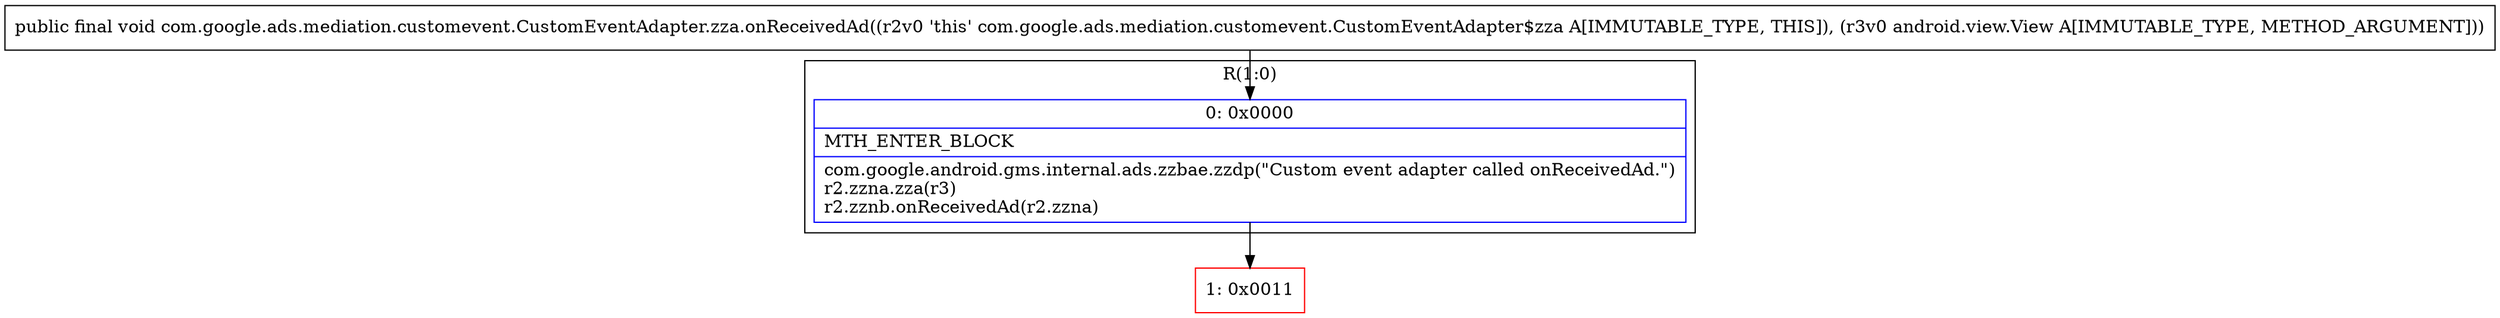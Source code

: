 digraph "CFG forcom.google.ads.mediation.customevent.CustomEventAdapter.zza.onReceivedAd(Landroid\/view\/View;)V" {
subgraph cluster_Region_1132891347 {
label = "R(1:0)";
node [shape=record,color=blue];
Node_0 [shape=record,label="{0\:\ 0x0000|MTH_ENTER_BLOCK\l|com.google.android.gms.internal.ads.zzbae.zzdp(\"Custom event adapter called onReceivedAd.\")\lr2.zzna.zza(r3)\lr2.zznb.onReceivedAd(r2.zzna)\l}"];
}
Node_1 [shape=record,color=red,label="{1\:\ 0x0011}"];
MethodNode[shape=record,label="{public final void com.google.ads.mediation.customevent.CustomEventAdapter.zza.onReceivedAd((r2v0 'this' com.google.ads.mediation.customevent.CustomEventAdapter$zza A[IMMUTABLE_TYPE, THIS]), (r3v0 android.view.View A[IMMUTABLE_TYPE, METHOD_ARGUMENT])) }"];
MethodNode -> Node_0;
Node_0 -> Node_1;
}

